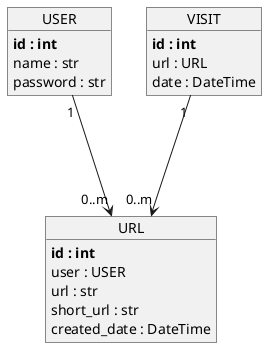 @startuml class_diagram

object USER {
  **id : int**
  name : str
  password : str
}

object URL {
  **id : int**
  user : USER
  url : str
  short_url : str
  created_date : DateTime
}

object VISIT {
  **id : int**
  url : URL
  date : DateTime
}

USER "1" ---> "0..m" URL
VISIT "1" ---> "0..m" URL

@enduml